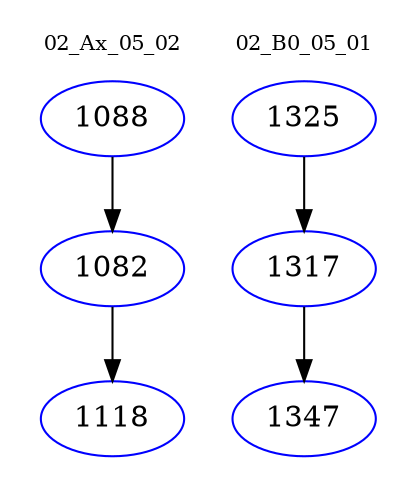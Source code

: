 digraph{
subgraph cluster_0 {
color = white
label = "02_Ax_05_02";
fontsize=10;
T0_1088 [label="1088", color="blue"]
T0_1088 -> T0_1082 [color="black"]
T0_1082 [label="1082", color="blue"]
T0_1082 -> T0_1118 [color="black"]
T0_1118 [label="1118", color="blue"]
}
subgraph cluster_1 {
color = white
label = "02_B0_05_01";
fontsize=10;
T1_1325 [label="1325", color="blue"]
T1_1325 -> T1_1317 [color="black"]
T1_1317 [label="1317", color="blue"]
T1_1317 -> T1_1347 [color="black"]
T1_1347 [label="1347", color="blue"]
}
}
